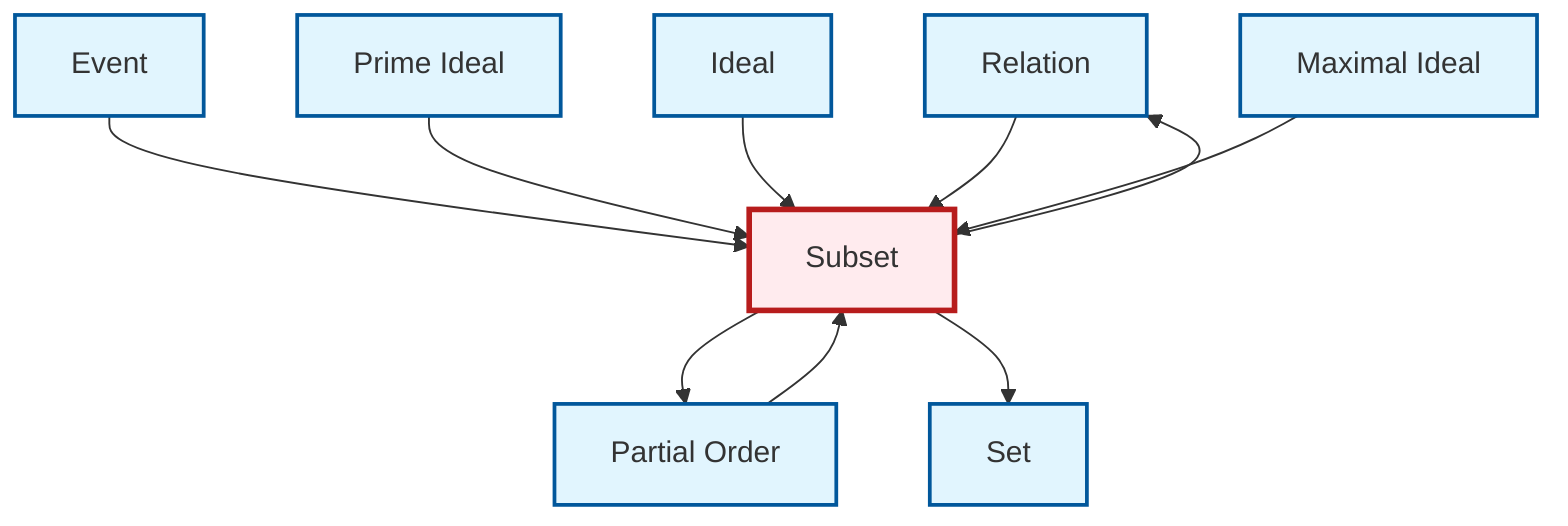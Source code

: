 graph TD
    classDef definition fill:#e1f5fe,stroke:#01579b,stroke-width:2px
    classDef theorem fill:#f3e5f5,stroke:#4a148c,stroke-width:2px
    classDef axiom fill:#fff3e0,stroke:#e65100,stroke-width:2px
    classDef example fill:#e8f5e9,stroke:#1b5e20,stroke-width:2px
    classDef current fill:#ffebee,stroke:#b71c1c,stroke-width:3px
    def-relation["Relation"]:::definition
    def-ideal["Ideal"]:::definition
    def-maximal-ideal["Maximal Ideal"]:::definition
    def-set["Set"]:::definition
    def-subset["Subset"]:::definition
    def-partial-order["Partial Order"]:::definition
    def-prime-ideal["Prime Ideal"]:::definition
    def-event["Event"]:::definition
    def-partial-order --> def-subset
    def-subset --> def-partial-order
    def-subset --> def-set
    def-subset --> def-relation
    def-event --> def-subset
    def-prime-ideal --> def-subset
    def-ideal --> def-subset
    def-relation --> def-subset
    def-maximal-ideal --> def-subset
    class def-subset current